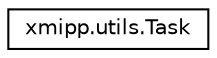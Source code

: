 digraph "Graphical Class Hierarchy"
{
  edge [fontname="Helvetica",fontsize="10",labelfontname="Helvetica",labelfontsize="10"];
  node [fontname="Helvetica",fontsize="10",shape=record];
  rankdir="LR";
  Node0 [label="xmipp.utils.Task",height=0.2,width=0.4,color="black", fillcolor="white", style="filled",URL="$interfacexmipp_1_1utils_1_1Task.html"];
}
